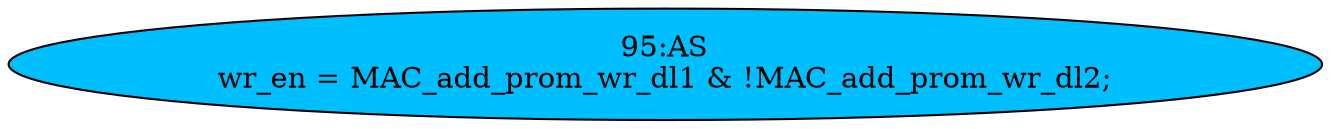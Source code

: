 strict digraph "" {
	node [label="\N"];
	"95:AS"	 [ast="<pyverilog.vparser.ast.Assign object at 0x7fcc00856e10>",
		def_var="['wr_en']",
		fillcolor=deepskyblue,
		label="95:AS
wr_en = MAC_add_prom_wr_dl1 & !MAC_add_prom_wr_dl2;",
		statements="[]",
		style=filled,
		typ=Assign,
		use_var="['MAC_add_prom_wr_dl1', 'MAC_add_prom_wr_dl2']"];
}
